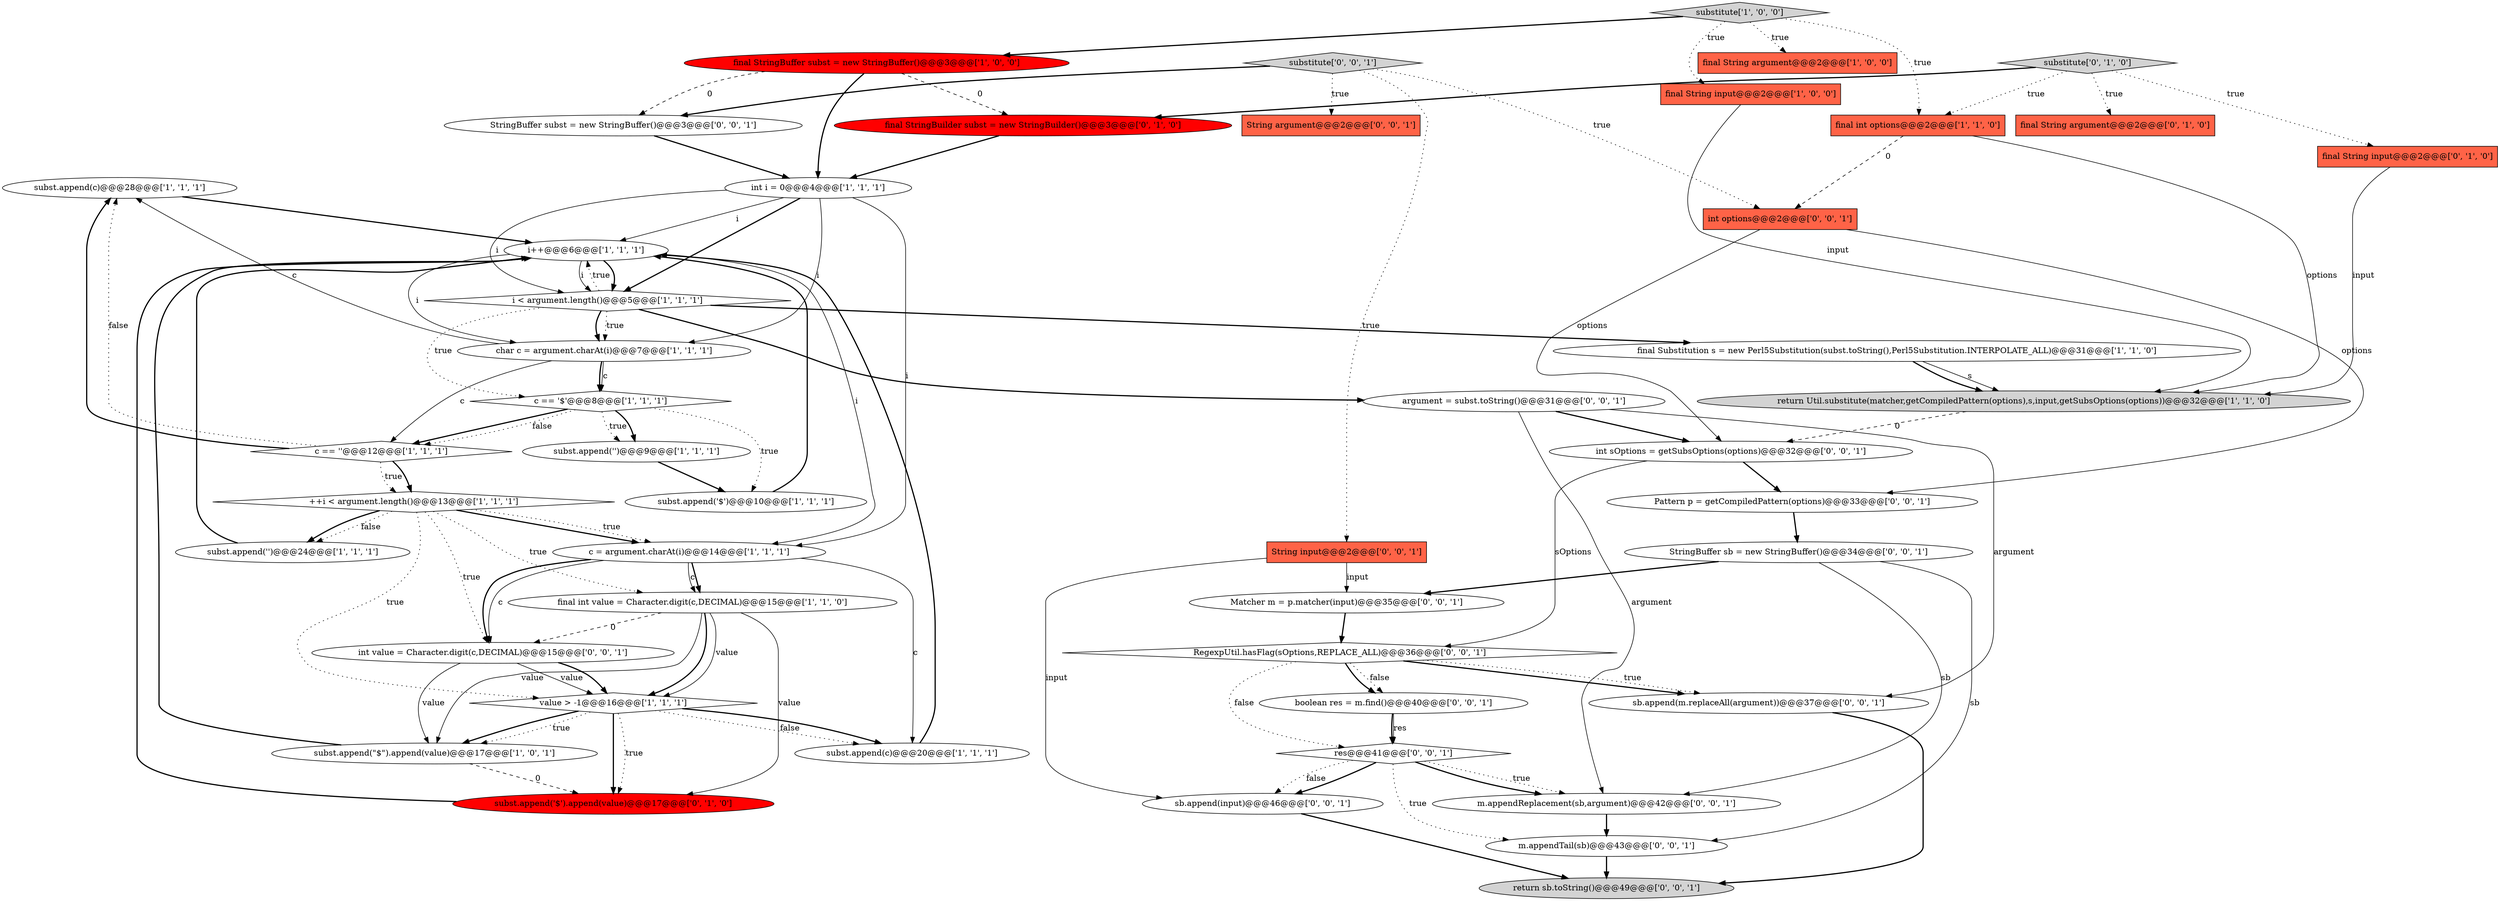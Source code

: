 digraph {
9 [style = filled, label = "subst.append(c)@@@28@@@['1', '1', '1']", fillcolor = white, shape = ellipse image = "AAA0AAABBB1BBB"];
40 [style = filled, label = "String argument@@@2@@@['0', '0', '1']", fillcolor = tomato, shape = box image = "AAA0AAABBB3BBB"];
6 [style = filled, label = "++i < argument.length()@@@13@@@['1', '1', '1']", fillcolor = white, shape = diamond image = "AAA0AAABBB1BBB"];
26 [style = filled, label = "substitute['0', '1', '0']", fillcolor = lightgray, shape = diamond image = "AAA0AAABBB2BBB"];
14 [style = filled, label = "return Util.substitute(matcher,getCompiledPattern(options),s,input,getSubsOptions(options))@@@32@@@['1', '1', '0']", fillcolor = lightgray, shape = ellipse image = "AAA0AAABBB1BBB"];
32 [style = filled, label = "RegexpUtil.hasFlag(sOptions,REPLACE_ALL)@@@36@@@['0', '0', '1']", fillcolor = white, shape = diamond image = "AAA0AAABBB3BBB"];
33 [style = filled, label = "Matcher m = p.matcher(input)@@@35@@@['0', '0', '1']", fillcolor = white, shape = ellipse image = "AAA0AAABBB3BBB"];
1 [style = filled, label = "c == '$'@@@8@@@['1', '1', '1']", fillcolor = white, shape = diamond image = "AAA0AAABBB1BBB"];
41 [style = filled, label = "return sb.toString()@@@49@@@['0', '0', '1']", fillcolor = lightgray, shape = ellipse image = "AAA0AAABBB3BBB"];
37 [style = filled, label = "m.appendTail(sb)@@@43@@@['0', '0', '1']", fillcolor = white, shape = ellipse image = "AAA0AAABBB3BBB"];
5 [style = filled, label = "substitute['1', '0', '0']", fillcolor = lightgray, shape = diamond image = "AAA0AAABBB1BBB"];
24 [style = filled, label = "final String input@@@2@@@['0', '1', '0']", fillcolor = tomato, shape = box image = "AAA0AAABBB2BBB"];
16 [style = filled, label = "c = argument.charAt(i)@@@14@@@['1', '1', '1']", fillcolor = white, shape = ellipse image = "AAA0AAABBB1BBB"];
22 [style = filled, label = "subst.append('\')@@@9@@@['1', '1', '1']", fillcolor = white, shape = ellipse image = "AAA0AAABBB1BBB"];
18 [style = filled, label = "int i = 0@@@4@@@['1', '1', '1']", fillcolor = white, shape = ellipse image = "AAA0AAABBB1BBB"];
42 [style = filled, label = "StringBuffer subst = new StringBuffer()@@@3@@@['0', '0', '1']", fillcolor = white, shape = ellipse image = "AAA0AAABBB3BBB"];
11 [style = filled, label = "final String input@@@2@@@['1', '0', '0']", fillcolor = tomato, shape = box image = "AAA0AAABBB1BBB"];
25 [style = filled, label = "final String argument@@@2@@@['0', '1', '0']", fillcolor = tomato, shape = box image = "AAA0AAABBB2BBB"];
29 [style = filled, label = "sb.append(input)@@@46@@@['0', '0', '1']", fillcolor = white, shape = ellipse image = "AAA0AAABBB3BBB"];
2 [style = filled, label = "i++@@@6@@@['1', '1', '1']", fillcolor = white, shape = ellipse image = "AAA0AAABBB1BBB"];
23 [style = filled, label = "final StringBuilder subst = new StringBuilder()@@@3@@@['0', '1', '0']", fillcolor = red, shape = ellipse image = "AAA1AAABBB2BBB"];
4 [style = filled, label = "subst.append(\"$\").append(value)@@@17@@@['1', '0', '1']", fillcolor = white, shape = ellipse image = "AAA0AAABBB1BBB"];
45 [style = filled, label = "res@@@41@@@['0', '0', '1']", fillcolor = white, shape = diamond image = "AAA0AAABBB3BBB"];
8 [style = filled, label = "subst.append(c)@@@20@@@['1', '1', '1']", fillcolor = white, shape = ellipse image = "AAA0AAABBB1BBB"];
20 [style = filled, label = "subst.append('\')@@@24@@@['1', '1', '1']", fillcolor = white, shape = ellipse image = "AAA0AAABBB1BBB"];
35 [style = filled, label = "sb.append(m.replaceAll(argument))@@@37@@@['0', '0', '1']", fillcolor = white, shape = ellipse image = "AAA0AAABBB3BBB"];
13 [style = filled, label = "c == '\'@@@12@@@['1', '1', '1']", fillcolor = white, shape = diamond image = "AAA0AAABBB1BBB"];
3 [style = filled, label = "final int value = Character.digit(c,DECIMAL)@@@15@@@['1', '1', '0']", fillcolor = white, shape = ellipse image = "AAA0AAABBB1BBB"];
0 [style = filled, label = "i < argument.length()@@@5@@@['1', '1', '1']", fillcolor = white, shape = diamond image = "AAA0AAABBB1BBB"];
10 [style = filled, label = "final String argument@@@2@@@['1', '0', '0']", fillcolor = tomato, shape = box image = "AAA0AAABBB1BBB"];
43 [style = filled, label = "int options@@@2@@@['0', '0', '1']", fillcolor = tomato, shape = box image = "AAA0AAABBB3BBB"];
38 [style = filled, label = "StringBuffer sb = new StringBuffer()@@@34@@@['0', '0', '1']", fillcolor = white, shape = ellipse image = "AAA0AAABBB3BBB"];
36 [style = filled, label = "int sOptions = getSubsOptions(options)@@@32@@@['0', '0', '1']", fillcolor = white, shape = ellipse image = "AAA0AAABBB3BBB"];
46 [style = filled, label = "substitute['0', '0', '1']", fillcolor = lightgray, shape = diamond image = "AAA0AAABBB3BBB"];
17 [style = filled, label = "value > -1@@@16@@@['1', '1', '1']", fillcolor = white, shape = diamond image = "AAA0AAABBB1BBB"];
7 [style = filled, label = "final StringBuffer subst = new StringBuffer()@@@3@@@['1', '0', '0']", fillcolor = red, shape = ellipse image = "AAA1AAABBB1BBB"];
34 [style = filled, label = "argument = subst.toString()@@@31@@@['0', '0', '1']", fillcolor = white, shape = ellipse image = "AAA0AAABBB3BBB"];
30 [style = filled, label = "Pattern p = getCompiledPattern(options)@@@33@@@['0', '0', '1']", fillcolor = white, shape = ellipse image = "AAA0AAABBB3BBB"];
28 [style = filled, label = "boolean res = m.find()@@@40@@@['0', '0', '1']", fillcolor = white, shape = ellipse image = "AAA0AAABBB3BBB"];
31 [style = filled, label = "int value = Character.digit(c,DECIMAL)@@@15@@@['0', '0', '1']", fillcolor = white, shape = ellipse image = "AAA0AAABBB3BBB"];
15 [style = filled, label = "char c = argument.charAt(i)@@@7@@@['1', '1', '1']", fillcolor = white, shape = ellipse image = "AAA0AAABBB1BBB"];
44 [style = filled, label = "m.appendReplacement(sb,argument)@@@42@@@['0', '0', '1']", fillcolor = white, shape = ellipse image = "AAA0AAABBB3BBB"];
19 [style = filled, label = "subst.append('$')@@@10@@@['1', '1', '1']", fillcolor = white, shape = ellipse image = "AAA0AAABBB1BBB"];
39 [style = filled, label = "String input@@@2@@@['0', '0', '1']", fillcolor = tomato, shape = box image = "AAA0AAABBB3BBB"];
21 [style = filled, label = "final Substitution s = new Perl5Substitution(subst.toString(),Perl5Substitution.INTERPOLATE_ALL)@@@31@@@['1', '1', '0']", fillcolor = white, shape = ellipse image = "AAA0AAABBB1BBB"];
12 [style = filled, label = "final int options@@@2@@@['1', '1', '0']", fillcolor = tomato, shape = box image = "AAA0AAABBB1BBB"];
27 [style = filled, label = "subst.append('$').append(value)@@@17@@@['0', '1', '0']", fillcolor = red, shape = ellipse image = "AAA1AAABBB2BBB"];
32->35 [style = bold, label=""];
3->4 [style = solid, label="value"];
6->31 [style = dotted, label="true"];
43->36 [style = solid, label="options"];
35->41 [style = bold, label=""];
26->12 [style = dotted, label="true"];
5->12 [style = dotted, label="true"];
1->13 [style = bold, label=""];
0->15 [style = bold, label=""];
7->42 [style = dashed, label="0"];
12->43 [style = dashed, label="0"];
17->8 [style = dotted, label="false"];
13->9 [style = dotted, label="false"];
5->11 [style = dotted, label="true"];
16->3 [style = solid, label="c"];
26->24 [style = dotted, label="true"];
34->35 [style = solid, label="argument"];
16->31 [style = solid, label="c"];
18->2 [style = solid, label="i"];
17->27 [style = bold, label=""];
6->3 [style = dotted, label="true"];
1->13 [style = dotted, label="false"];
18->0 [style = bold, label=""];
27->2 [style = bold, label=""];
17->27 [style = dotted, label="true"];
28->45 [style = bold, label=""];
13->6 [style = dotted, label="true"];
16->3 [style = bold, label=""];
46->42 [style = bold, label=""];
46->40 [style = dotted, label="true"];
34->44 [style = solid, label="argument"];
6->20 [style = dotted, label="false"];
32->35 [style = dotted, label="true"];
9->2 [style = bold, label=""];
31->17 [style = solid, label="value"];
11->14 [style = solid, label="input"];
3->31 [style = dashed, label="0"];
1->22 [style = dotted, label="true"];
0->21 [style = bold, label=""];
19->2 [style = bold, label=""];
4->2 [style = bold, label=""];
45->44 [style = dotted, label="true"];
45->29 [style = bold, label=""];
21->14 [style = solid, label="s"];
38->44 [style = solid, label="sb"];
18->15 [style = solid, label="i"];
0->34 [style = bold, label=""];
36->30 [style = bold, label=""];
39->29 [style = solid, label="input"];
34->36 [style = bold, label=""];
3->27 [style = solid, label="value"];
5->7 [style = bold, label=""];
44->37 [style = bold, label=""];
38->33 [style = bold, label=""];
17->8 [style = bold, label=""];
7->23 [style = dashed, label="0"];
22->19 [style = bold, label=""];
18->16 [style = solid, label="i"];
17->4 [style = dotted, label="true"];
12->14 [style = solid, label="options"];
5->10 [style = dotted, label="true"];
37->41 [style = bold, label=""];
4->27 [style = dashed, label="0"];
31->4 [style = solid, label="value"];
45->29 [style = dotted, label="false"];
15->1 [style = solid, label="c"];
32->28 [style = dotted, label="false"];
45->44 [style = bold, label=""];
1->19 [style = dotted, label="true"];
6->20 [style = bold, label=""];
2->0 [style = bold, label=""];
8->2 [style = bold, label=""];
16->31 [style = bold, label=""];
38->37 [style = solid, label="sb"];
2->0 [style = solid, label="i"];
7->18 [style = bold, label=""];
3->17 [style = bold, label=""];
33->32 [style = bold, label=""];
13->9 [style = bold, label=""];
3->17 [style = solid, label="value"];
13->6 [style = bold, label=""];
31->17 [style = bold, label=""];
23->18 [style = bold, label=""];
17->4 [style = bold, label=""];
24->14 [style = solid, label="input"];
0->1 [style = dotted, label="true"];
21->14 [style = bold, label=""];
15->1 [style = bold, label=""];
30->38 [style = bold, label=""];
42->18 [style = bold, label=""];
15->9 [style = solid, label="c"];
43->30 [style = solid, label="options"];
26->25 [style = dotted, label="true"];
0->15 [style = dotted, label="true"];
29->41 [style = bold, label=""];
39->33 [style = solid, label="input"];
18->0 [style = solid, label="i"];
45->37 [style = dotted, label="true"];
14->36 [style = dashed, label="0"];
2->15 [style = solid, label="i"];
6->17 [style = dotted, label="true"];
28->45 [style = solid, label="res"];
1->22 [style = bold, label=""];
20->2 [style = bold, label=""];
36->32 [style = solid, label="sOptions"];
6->16 [style = bold, label=""];
32->45 [style = dotted, label="false"];
26->23 [style = bold, label=""];
15->13 [style = solid, label="c"];
46->39 [style = dotted, label="true"];
0->2 [style = dotted, label="true"];
32->28 [style = bold, label=""];
2->16 [style = solid, label="i"];
6->16 [style = dotted, label="true"];
16->8 [style = solid, label="c"];
46->43 [style = dotted, label="true"];
}
